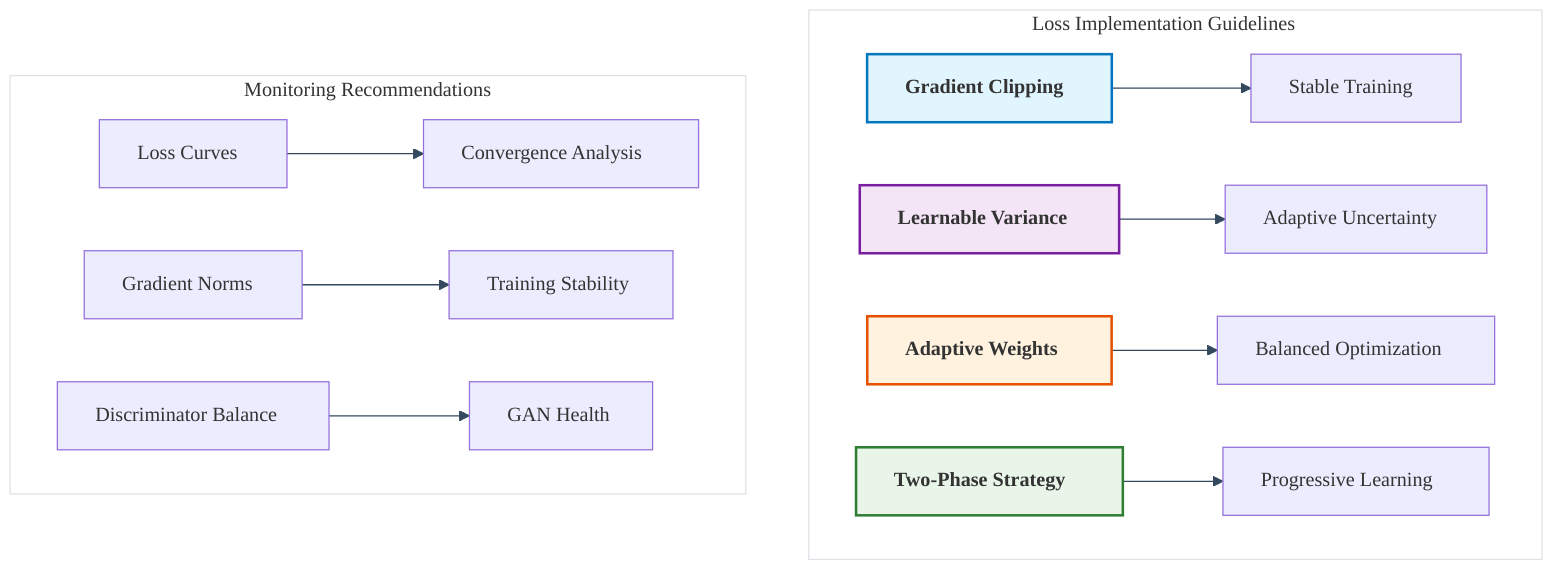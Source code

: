 %%{
  init: {
    'theme': 'default',
    'themeVariables': {
      'primaryColor': '#ff6b6b',
      'primaryTextColor': '#2c3e50',
      'primaryBorderColor': '#3498db',
      'lineColor': '#34495e',
      'secondaryColor': '#f8f9fa',
      'tertiaryColor': '#e9ecef',
      'clusterBkg': '#ffffff',
      'clusterBorder': '#dee2e6',
      'fontSize': '16px',
      'fontFamily': 'Arial, sans-serif'
    }
  }
}%%

graph TB
    subgraph "Loss Implementation Guidelines"
        A[Gradient Clipping] --> B[Stable Training]
        C[Learnable Variance] --> D[Adaptive Uncertainty]
        E[Adaptive Weights] --> F[Balanced Optimization]
        G[Two-Phase Strategy] --> H[Progressive Learning]
    end
    
    subgraph "Monitoring Recommendations"
        I[Loss Curves] --> J[Convergence Analysis]
        K[Gradient Norms] --> L[Training Stability]
        M[Discriminator Balance] --> N[GAN Health]
    end
    
    style A fill:#e1f5fe,stroke:#0277bd,stroke-width:2px,font-weight:bold
    style C fill:#f3e5f5,stroke:#7b1fa2,stroke-width:2px,font-weight:bold
    style E fill:#fff3e0,stroke:#e65100,stroke-width:2px,font-weight:bold
    style G fill:#e8f5e8,stroke:#2e7d32,stroke-width:2px,font-weight:bold